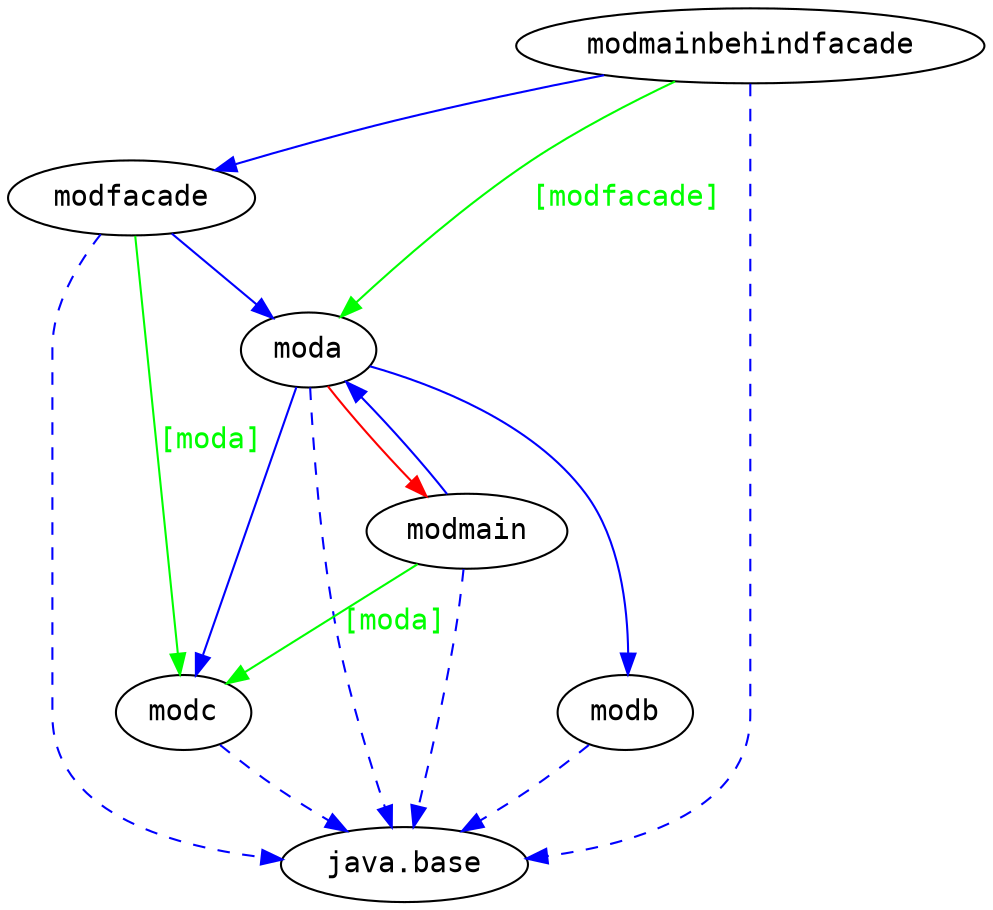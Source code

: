 # Created by depvis.JigsawDepVisualizer on Sun Nov 20 17:44:21 CET 2016
digraph Java9_Dependency_Visualizer {
modfacade[fontname="Consolas",shape="ellipse",label="modfacade"];
moda[fontname="Consolas",shape="ellipse",label="moda"];
java_base[fontname="Consolas",shape="ellipse",label="java.base"];
modc[fontname="Consolas",shape="ellipse",label="modc"];
modmainbehindfacade[fontname="Consolas",shape="ellipse",label="modmainbehindfacade"];
modmain[fontname="Consolas",shape="ellipse",label="modmain"];
modb[fontname="Consolas",shape="ellipse",label="modb"];
modfacade -> moda[color="#0000ff",fontname="Consolas",fontcolor="#0000ff",weight="8"]
modfacade -> java_base[color="#0000ff",fontname="Consolas",fontcolor="#0000ff",style="dashed",weight="16"]
modfacade -> modc[color="#00ff00",fontname="Consolas",fontcolor="#00ff00",weight="4",label="[moda]"]
modmainbehindfacade -> modfacade[color="#0000ff",fontname="Consolas",fontcolor="#0000ff",weight="8"]
modmainbehindfacade -> java_base[color="#0000ff",fontname="Consolas",fontcolor="#0000ff",style="dashed",weight="16"]
modmainbehindfacade -> moda[color="#00ff00",fontname="Consolas",fontcolor="#00ff00",weight="4",label="[modfacade]"]
modmain -> moda[color="#0000ff",fontname="Consolas",fontcolor="#0000ff",weight="8"]
modmain -> java_base[color="#0000ff",fontname="Consolas",fontcolor="#0000ff",style="dashed",weight="16"]
modmain -> modc[color="#00ff00",fontname="Consolas",fontcolor="#00ff00",weight="4",label="[moda]"]
modc -> java_base[color="#0000ff",fontname="Consolas",fontcolor="#0000ff",style="dashed",weight="16"]
moda -> modc[color="#0000ff",fontname="Consolas",fontcolor="#0000ff",weight="8"]
moda -> modb[color="#0000ff",fontname="Consolas",fontcolor="#0000ff",weight="8"]
moda -> java_base[color="#0000ff",fontname="Consolas",fontcolor="#0000ff",style="dashed",weight="16"]
moda -> modmain[fontname="Consolas",fontcolor="#ff0000",color="#ff0000",weight="2"]
modb -> java_base[color="#0000ff",fontname="Consolas",fontcolor="#0000ff",style="dashed",weight="16"]
}
